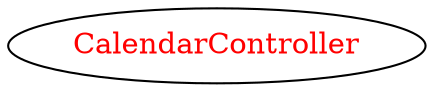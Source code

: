 digraph dependencyGraph {
 concentrate=true;
 ranksep="2.0";
 rankdir="LR"; 
 splines="ortho";
"CalendarController" [fontcolor="red"];
}